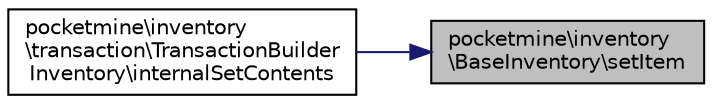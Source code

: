 digraph "pocketmine\inventory\BaseInventory\setItem"
{
 // INTERACTIVE_SVG=YES
 // LATEX_PDF_SIZE
  edge [fontname="Helvetica",fontsize="10",labelfontname="Helvetica",labelfontsize="10"];
  node [fontname="Helvetica",fontsize="10",shape=record];
  rankdir="RL";
  Node1 [label="pocketmine\\inventory\l\\BaseInventory\\setItem",height=0.2,width=0.4,color="black", fillcolor="grey75", style="filled", fontcolor="black",tooltip=" "];
  Node1 -> Node2 [dir="back",color="midnightblue",fontsize="10",style="solid",fontname="Helvetica"];
  Node2 [label="pocketmine\\inventory\l\\transaction\\TransactionBuilder\lInventory\\internalSetContents",height=0.2,width=0.4,color="black", fillcolor="white", style="filled",URL="$db/d05/classpocketmine_1_1inventory_1_1transaction_1_1_transaction_builder_inventory.html#a9fa8edba13de24c63c8388c4d211887a",tooltip=" "];
}
